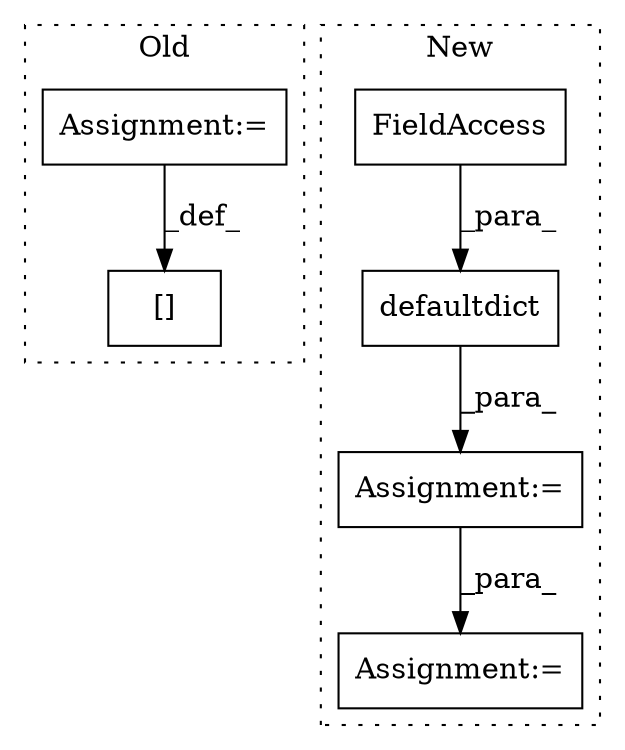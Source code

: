 digraph G {
subgraph cluster0 {
1 [label="[]" a="2" s="2478,2535" l="46,1" shape="box"];
3 [label="Assignment:=" a="7" s="2447" l="1" shape="box"];
label = "Old";
style="dotted";
}
subgraph cluster1 {
2 [label="defaultdict" a="32" s="4664,4680" l="12,1" shape="box"];
4 [label="FieldAccess" a="22" s="4676" l="4" shape="box"];
5 [label="Assignment:=" a="7" s="5305" l="1" shape="box"];
6 [label="Assignment:=" a="7" s="4663" l="1" shape="box"];
label = "New";
style="dotted";
}
2 -> 6 [label="_para_"];
3 -> 1 [label="_def_"];
4 -> 2 [label="_para_"];
6 -> 5 [label="_para_"];
}